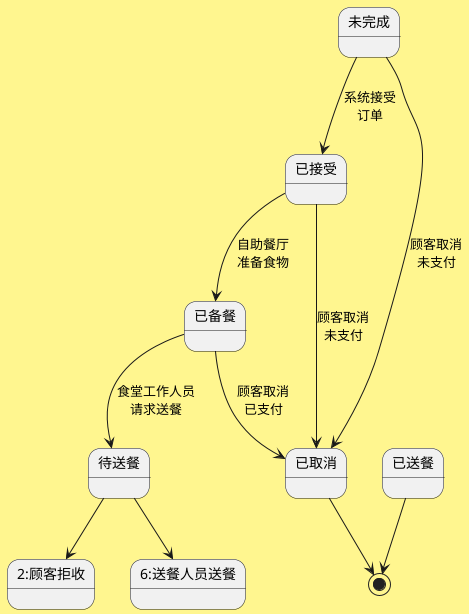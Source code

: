 @startuml

skinparam BackgroundColor #FFF68F

state "未完成" as 1
state "已接受" as 2
state "已取消" as 3
state "已备餐" as 4
state "待送餐" as 5
state "已送餐" as 6


1 --> 2:系统接受\n订单
1 --> 3:顾客取消\n未支付
2 --> 3:顾客取消\n未支付
2 --> 4:自助餐厅\n准备食物
4 --> 5:食堂工作人员\n请求送餐
4 --> 3:顾客取消\n已支付
5 --> 6:送餐人员送餐
5 --> 2:顾客拒收
6 --> [*]
3 --> [*]

@enduml